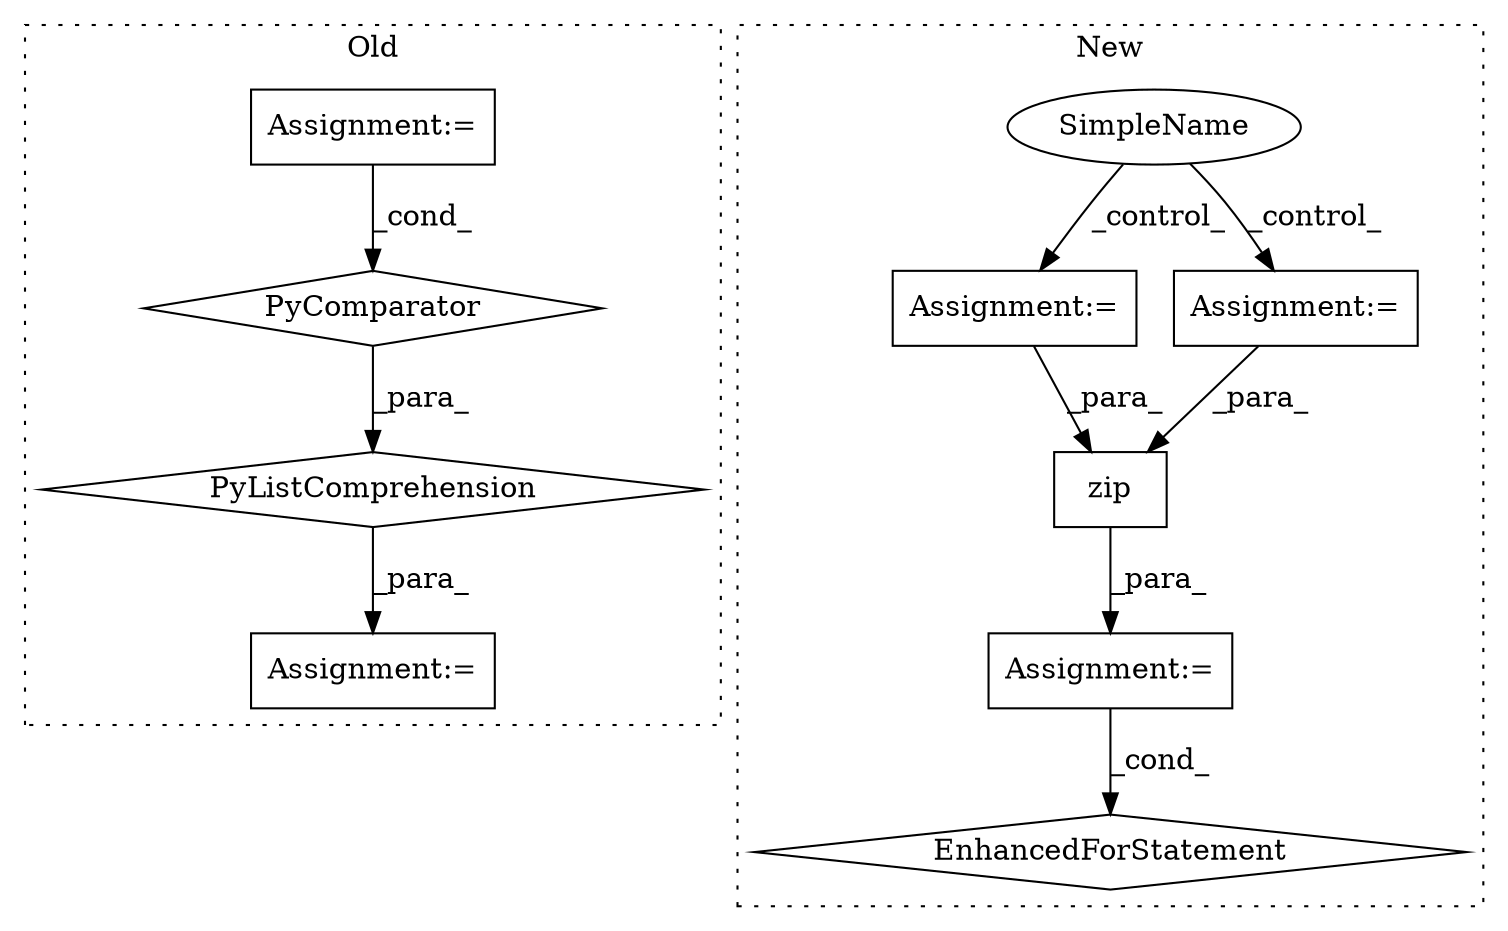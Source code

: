 digraph G {
subgraph cluster0 {
1 [label="PyComparator" a="113" s="1823" l="20" shape="diamond"];
3 [label="Assignment:=" a="7" s="987" l="1" shape="box"];
5 [label="Assignment:=" a="7" s="1744" l="12" shape="box"];
7 [label="PyListComprehension" a="109" s="1756" l="95" shape="diamond"];
label = "Old";
style="dotted";
}
subgraph cluster1 {
2 [label="zip" a="32" s="1167,1190" l="4,1" shape="box"];
4 [label="Assignment:=" a="7" s="1084,1191" l="71,2" shape="box"];
6 [label="EnhancedForStatement" a="70" s="1084,1191" l="71,2" shape="diamond"];
8 [label="Assignment:=" a="7" s="418" l="22" shape="box"];
9 [label="Assignment:=" a="7" s="452" l="1" shape="box"];
10 [label="SimpleName" a="42" s="" l="" shape="ellipse"];
label = "New";
style="dotted";
}
1 -> 7 [label="_para_"];
2 -> 4 [label="_para_"];
3 -> 1 [label="_cond_"];
4 -> 6 [label="_cond_"];
7 -> 5 [label="_para_"];
8 -> 2 [label="_para_"];
9 -> 2 [label="_para_"];
10 -> 9 [label="_control_"];
10 -> 8 [label="_control_"];
}